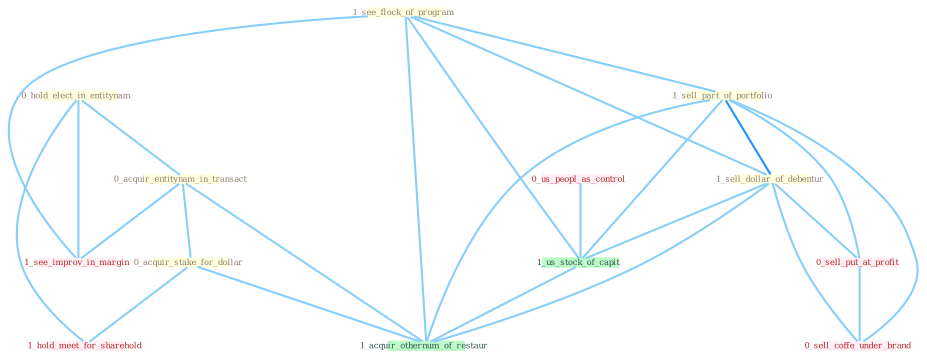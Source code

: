 Graph G{ 
    node
    [shape=polygon,style=filled,width=.5,height=.06,color="#BDFCC9",fixedsize=true,fontsize=4,
    fontcolor="#2f4f4f"];
    {node
    [color="#ffffe0", fontcolor="#8b7d6b"] "0_hold_elect_in_entitynam " "1_see_flock_of_program " "1_sell_part_of_portfolio " "0_acquir_entitynam_in_transact " "1_sell_dollar_of_debentur " "0_acquir_stake_for_dollar "}
{node [color="#fff0f5", fontcolor="#b22222"] "0_us_peopl_as_control " "0_sell_put_at_profit " "1_see_improv_in_margin " "0_sell_coffe_under_brand " "1_hold_meet_for_sharehold "}
edge [color="#B0E2FF"];

	"0_hold_elect_in_entitynam " -- "0_acquir_entitynam_in_transact " [w="1", color="#87cefa" ];
	"0_hold_elect_in_entitynam " -- "1_see_improv_in_margin " [w="1", color="#87cefa" ];
	"0_hold_elect_in_entitynam " -- "1_hold_meet_for_sharehold " [w="1", color="#87cefa" ];
	"1_see_flock_of_program " -- "1_sell_part_of_portfolio " [w="1", color="#87cefa" ];
	"1_see_flock_of_program " -- "1_sell_dollar_of_debentur " [w="1", color="#87cefa" ];
	"1_see_flock_of_program " -- "1_us_stock_of_capit " [w="1", color="#87cefa" ];
	"1_see_flock_of_program " -- "1_see_improv_in_margin " [w="1", color="#87cefa" ];
	"1_see_flock_of_program " -- "1_acquir_othernum_of_restaur " [w="1", color="#87cefa" ];
	"1_sell_part_of_portfolio " -- "1_sell_dollar_of_debentur " [w="2", color="#1e90ff" , len=0.8];
	"1_sell_part_of_portfolio " -- "0_sell_put_at_profit " [w="1", color="#87cefa" ];
	"1_sell_part_of_portfolio " -- "1_us_stock_of_capit " [w="1", color="#87cefa" ];
	"1_sell_part_of_portfolio " -- "0_sell_coffe_under_brand " [w="1", color="#87cefa" ];
	"1_sell_part_of_portfolio " -- "1_acquir_othernum_of_restaur " [w="1", color="#87cefa" ];
	"0_acquir_entitynam_in_transact " -- "0_acquir_stake_for_dollar " [w="1", color="#87cefa" ];
	"0_acquir_entitynam_in_transact " -- "1_see_improv_in_margin " [w="1", color="#87cefa" ];
	"0_acquir_entitynam_in_transact " -- "1_acquir_othernum_of_restaur " [w="1", color="#87cefa" ];
	"1_sell_dollar_of_debentur " -- "0_sell_put_at_profit " [w="1", color="#87cefa" ];
	"1_sell_dollar_of_debentur " -- "1_us_stock_of_capit " [w="1", color="#87cefa" ];
	"1_sell_dollar_of_debentur " -- "0_sell_coffe_under_brand " [w="1", color="#87cefa" ];
	"1_sell_dollar_of_debentur " -- "1_acquir_othernum_of_restaur " [w="1", color="#87cefa" ];
	"0_acquir_stake_for_dollar " -- "1_hold_meet_for_sharehold " [w="1", color="#87cefa" ];
	"0_acquir_stake_for_dollar " -- "1_acquir_othernum_of_restaur " [w="1", color="#87cefa" ];
	"0_us_peopl_as_control " -- "1_us_stock_of_capit " [w="1", color="#87cefa" ];
	"0_sell_put_at_profit " -- "0_sell_coffe_under_brand " [w="1", color="#87cefa" ];
	"1_us_stock_of_capit " -- "1_acquir_othernum_of_restaur " [w="1", color="#87cefa" ];
}